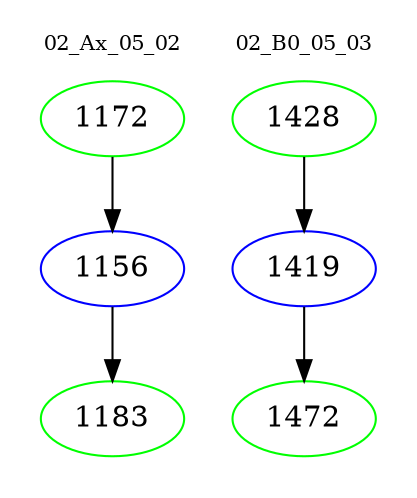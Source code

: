 digraph{
subgraph cluster_0 {
color = white
label = "02_Ax_05_02";
fontsize=10;
T0_1172 [label="1172", color="green"]
T0_1172 -> T0_1156 [color="black"]
T0_1156 [label="1156", color="blue"]
T0_1156 -> T0_1183 [color="black"]
T0_1183 [label="1183", color="green"]
}
subgraph cluster_1 {
color = white
label = "02_B0_05_03";
fontsize=10;
T1_1428 [label="1428", color="green"]
T1_1428 -> T1_1419 [color="black"]
T1_1419 [label="1419", color="blue"]
T1_1419 -> T1_1472 [color="black"]
T1_1472 [label="1472", color="green"]
}
}
